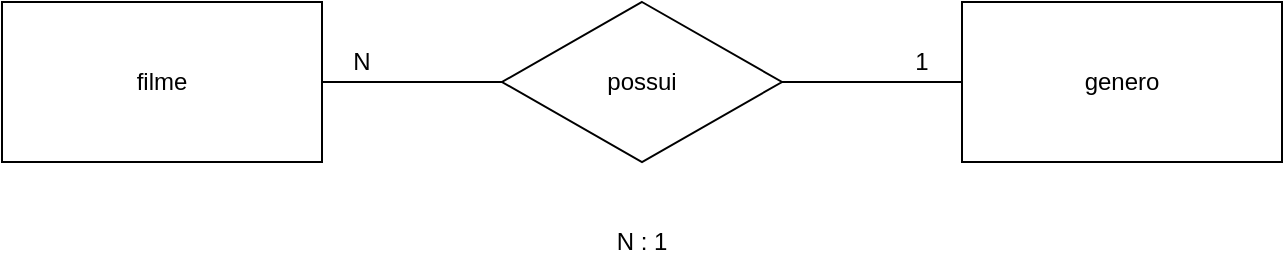 <mxfile version="14.9.3" type="device" pages="2"><diagram id="vgBF9POOKMMPoHEtJoc_" name="Conceitual"><mxGraphModel dx="1038" dy="547" grid="1" gridSize="10" guides="1" tooltips="1" connect="1" arrows="1" fold="1" page="1" pageScale="1" pageWidth="827" pageHeight="1169" math="0" shadow="0"><root><mxCell id="0"/><mxCell id="1" parent="0"/><mxCell id="a-_reYy7Tru6vcISA5jN-6" style="edgeStyle=orthogonalEdgeStyle;rounded=0;orthogonalLoop=1;jettySize=auto;html=1;entryX=0;entryY=0.5;entryDx=0;entryDy=0;endArrow=none;endFill=0;strokeWidth=1;" parent="1" source="a-_reYy7Tru6vcISA5jN-1" target="a-_reYy7Tru6vcISA5jN-3" edge="1"><mxGeometry relative="1" as="geometry"/></mxCell><mxCell id="a-_reYy7Tru6vcISA5jN-1" value="filme" style="rounded=0;whiteSpace=wrap;html=1;" parent="1" vertex="1"><mxGeometry x="80" y="80" width="160" height="80" as="geometry"/></mxCell><mxCell id="a-_reYy7Tru6vcISA5jN-7" style="edgeStyle=orthogonalEdgeStyle;rounded=0;orthogonalLoop=1;jettySize=auto;html=1;entryX=1;entryY=0.5;entryDx=0;entryDy=0;endArrow=none;endFill=0;strokeWidth=1;" parent="1" source="a-_reYy7Tru6vcISA5jN-2" target="a-_reYy7Tru6vcISA5jN-3" edge="1"><mxGeometry relative="1" as="geometry"/></mxCell><mxCell id="a-_reYy7Tru6vcISA5jN-2" value="genero" style="rounded=0;whiteSpace=wrap;html=1;" parent="1" vertex="1"><mxGeometry x="560" y="80" width="160" height="80" as="geometry"/></mxCell><mxCell id="a-_reYy7Tru6vcISA5jN-3" value="possui" style="shape=rhombus;perimeter=rhombusPerimeter;whiteSpace=wrap;html=1;align=center;" parent="1" vertex="1"><mxGeometry x="330" y="80" width="140" height="80" as="geometry"/></mxCell><mxCell id="a-_reYy7Tru6vcISA5jN-8" value="N : 1" style="text;html=1;strokeColor=none;fillColor=none;align=center;verticalAlign=middle;whiteSpace=wrap;rounded=0;" parent="1" vertex="1"><mxGeometry x="380" y="190" width="40" height="20" as="geometry"/></mxCell><mxCell id="a-_reYy7Tru6vcISA5jN-9" value="1" style="text;html=1;strokeColor=none;fillColor=none;align=center;verticalAlign=middle;whiteSpace=wrap;rounded=0;" parent="1" vertex="1"><mxGeometry x="520" y="100" width="40" height="20" as="geometry"/></mxCell><mxCell id="a-_reYy7Tru6vcISA5jN-11" value="N" style="text;html=1;strokeColor=none;fillColor=none;align=center;verticalAlign=middle;whiteSpace=wrap;rounded=0;" parent="1" vertex="1"><mxGeometry x="240" y="100" width="40" height="20" as="geometry"/></mxCell></root></mxGraphModel></diagram><diagram id="NQG8s8pSs_bLr8gMaSe5" name="Logico"><mxGraphModel dx="1038" dy="489" grid="1" gridSize="10" guides="1" tooltips="1" connect="1" arrows="1" fold="1" page="1" pageScale="1" pageWidth="827" pageHeight="1169" math="0" shadow="0"><root><mxCell id="P4OlTiUJ5MEz2ErjLiSk-0"/><mxCell id="P4OlTiUJ5MEz2ErjLiSk-1" parent="P4OlTiUJ5MEz2ErjLiSk-0"/><mxCell id="P4OlTiUJ5MEz2ErjLiSk-2" value="genero" style="shape=table;startSize=30;container=1;collapsible=1;childLayout=tableLayout;fixedRows=1;rowLines=0;fontStyle=1;align=center;resizeLast=1;" vertex="1" parent="P4OlTiUJ5MEz2ErjLiSk-1"><mxGeometry x="520" y="80" width="180" height="100" as="geometry"/></mxCell><mxCell id="P4OlTiUJ5MEz2ErjLiSk-3" value="" style="shape=partialRectangle;collapsible=0;dropTarget=0;pointerEvents=0;fillColor=none;top=0;left=0;bottom=1;right=0;points=[[0,0.5],[1,0.5]];portConstraint=eastwest;" vertex="1" parent="P4OlTiUJ5MEz2ErjLiSk-2"><mxGeometry y="30" width="180" height="30" as="geometry"/></mxCell><mxCell id="P4OlTiUJ5MEz2ErjLiSk-4" value="PK" style="shape=partialRectangle;connectable=0;fillColor=none;top=0;left=0;bottom=0;right=0;fontStyle=1;overflow=hidden;" vertex="1" parent="P4OlTiUJ5MEz2ErjLiSk-3"><mxGeometry width="30" height="30" as="geometry"/></mxCell><mxCell id="P4OlTiUJ5MEz2ErjLiSk-5" value="idGenero" style="shape=partialRectangle;connectable=0;fillColor=none;top=0;left=0;bottom=0;right=0;align=left;spacingLeft=6;fontStyle=5;overflow=hidden;" vertex="1" parent="P4OlTiUJ5MEz2ErjLiSk-3"><mxGeometry x="30" width="150" height="30" as="geometry"/></mxCell><mxCell id="P4OlTiUJ5MEz2ErjLiSk-6" value="" style="shape=partialRectangle;collapsible=0;dropTarget=0;pointerEvents=0;fillColor=none;top=0;left=0;bottom=0;right=0;points=[[0,0.5],[1,0.5]];portConstraint=eastwest;" vertex="1" parent="P4OlTiUJ5MEz2ErjLiSk-2"><mxGeometry y="60" width="180" height="30" as="geometry"/></mxCell><mxCell id="P4OlTiUJ5MEz2ErjLiSk-7" value="" style="shape=partialRectangle;connectable=0;fillColor=none;top=0;left=0;bottom=0;right=0;editable=1;overflow=hidden;" vertex="1" parent="P4OlTiUJ5MEz2ErjLiSk-6"><mxGeometry width="30" height="30" as="geometry"/></mxCell><mxCell id="P4OlTiUJ5MEz2ErjLiSk-8" value="nomeGenero" style="shape=partialRectangle;connectable=0;fillColor=none;top=0;left=0;bottom=0;right=0;align=left;spacingLeft=6;overflow=hidden;" vertex="1" parent="P4OlTiUJ5MEz2ErjLiSk-6"><mxGeometry x="30" width="150" height="30" as="geometry"/></mxCell><mxCell id="P4OlTiUJ5MEz2ErjLiSk-15" value="filme" style="shape=table;startSize=30;container=1;collapsible=1;childLayout=tableLayout;fixedRows=1;rowLines=0;fontStyle=1;align=center;resizeLast=1;" vertex="1" parent="P4OlTiUJ5MEz2ErjLiSk-1"><mxGeometry x="220" y="80" width="180" height="130" as="geometry"/></mxCell><mxCell id="P4OlTiUJ5MEz2ErjLiSk-16" value="" style="shape=partialRectangle;collapsible=0;dropTarget=0;pointerEvents=0;fillColor=none;top=0;left=0;bottom=0;right=0;points=[[0,0.5],[1,0.5]];portConstraint=eastwest;" vertex="1" parent="P4OlTiUJ5MEz2ErjLiSk-15"><mxGeometry y="30" width="180" height="30" as="geometry"/></mxCell><mxCell id="P4OlTiUJ5MEz2ErjLiSk-17" value="PK" style="shape=partialRectangle;connectable=0;fillColor=none;top=0;left=0;bottom=0;right=0;fontStyle=1;overflow=hidden;" vertex="1" parent="P4OlTiUJ5MEz2ErjLiSk-16"><mxGeometry width="60" height="30" as="geometry"/></mxCell><mxCell id="P4OlTiUJ5MEz2ErjLiSk-18" value="idFilme" style="shape=partialRectangle;connectable=0;fillColor=none;top=0;left=0;bottom=0;right=0;align=left;spacingLeft=6;fontStyle=5;overflow=hidden;" vertex="1" parent="P4OlTiUJ5MEz2ErjLiSk-16"><mxGeometry x="60" width="120" height="30" as="geometry"/></mxCell><mxCell id="P4OlTiUJ5MEz2ErjLiSk-19" value="" style="shape=partialRectangle;collapsible=0;dropTarget=0;pointerEvents=0;fillColor=none;top=0;left=0;bottom=1;right=0;points=[[0,0.5],[1,0.5]];portConstraint=eastwest;" vertex="1" parent="P4OlTiUJ5MEz2ErjLiSk-15"><mxGeometry y="60" width="180" height="30" as="geometry"/></mxCell><mxCell id="P4OlTiUJ5MEz2ErjLiSk-20" value="FK" style="shape=partialRectangle;connectable=0;fillColor=none;top=0;left=0;bottom=0;right=0;fontStyle=1;overflow=hidden;" vertex="1" parent="P4OlTiUJ5MEz2ErjLiSk-19"><mxGeometry width="60" height="30" as="geometry"/></mxCell><mxCell id="P4OlTiUJ5MEz2ErjLiSk-21" value="idGenero" style="shape=partialRectangle;connectable=0;fillColor=none;top=0;left=0;bottom=0;right=0;align=left;spacingLeft=6;fontStyle=5;overflow=hidden;" vertex="1" parent="P4OlTiUJ5MEz2ErjLiSk-19"><mxGeometry x="60" width="120" height="30" as="geometry"/></mxCell><mxCell id="P4OlTiUJ5MEz2ErjLiSk-22" value="" style="shape=partialRectangle;collapsible=0;dropTarget=0;pointerEvents=0;fillColor=none;top=0;left=0;bottom=0;right=0;points=[[0,0.5],[1,0.5]];portConstraint=eastwest;" vertex="1" parent="P4OlTiUJ5MEz2ErjLiSk-15"><mxGeometry y="90" width="180" height="30" as="geometry"/></mxCell><mxCell id="P4OlTiUJ5MEz2ErjLiSk-23" value="" style="shape=partialRectangle;connectable=0;fillColor=none;top=0;left=0;bottom=0;right=0;editable=1;overflow=hidden;" vertex="1" parent="P4OlTiUJ5MEz2ErjLiSk-22"><mxGeometry width="60" height="30" as="geometry"/></mxCell><mxCell id="P4OlTiUJ5MEz2ErjLiSk-24" value="tituloFilme" style="shape=partialRectangle;connectable=0;fillColor=none;top=0;left=0;bottom=0;right=0;align=left;spacingLeft=6;overflow=hidden;" vertex="1" parent="P4OlTiUJ5MEz2ErjLiSk-22"><mxGeometry x="60" width="120" height="30" as="geometry"/></mxCell><mxCell id="P4OlTiUJ5MEz2ErjLiSk-28" value="" style="edgeStyle=entityRelationEdgeStyle;fontSize=12;html=1;endArrow=ERoneToMany;" edge="1" parent="P4OlTiUJ5MEz2ErjLiSk-1" source="P4OlTiUJ5MEz2ErjLiSk-3" target="P4OlTiUJ5MEz2ErjLiSk-19"><mxGeometry width="100" height="100" relative="1" as="geometry"><mxPoint x="370" y="240" as="sourcePoint"/><mxPoint x="470" y="140" as="targetPoint"/></mxGeometry></mxCell></root></mxGraphModel></diagram></mxfile>